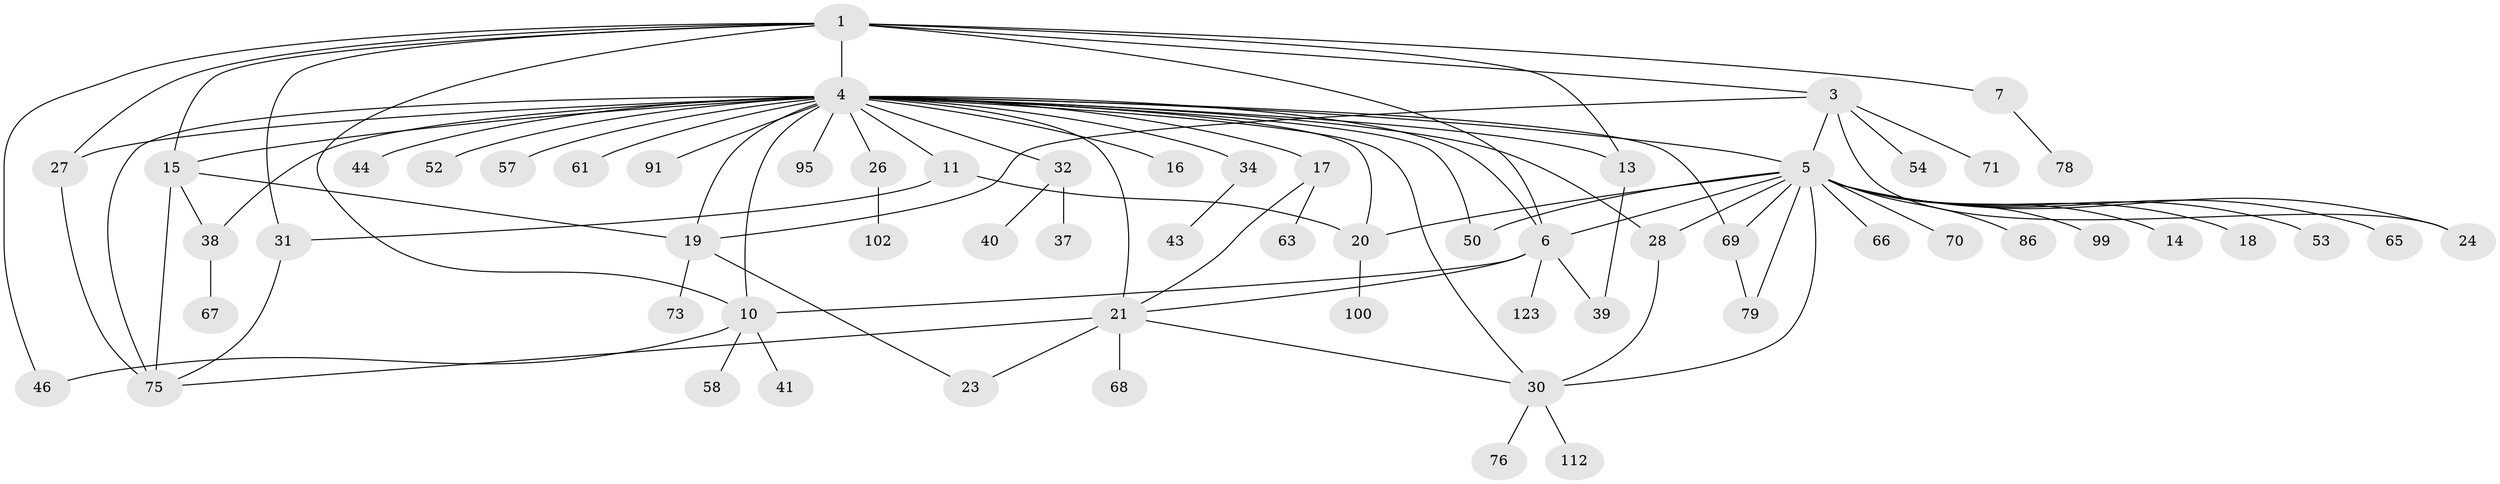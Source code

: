 // original degree distribution, {6: 0.016129032258064516, 14: 0.008064516129032258, 7: 0.03225806451612903, 23: 0.008064516129032258, 10: 0.008064516129032258, 5: 0.04838709677419355, 2: 0.24193548387096775, 3: 0.0967741935483871, 8: 0.008064516129032258, 4: 0.056451612903225805, 1: 0.45161290322580644, 11: 0.016129032258064516, 9: 0.008064516129032258}
// Generated by graph-tools (version 1.1) at 2025/14/03/09/25 04:14:35]
// undirected, 62 vertices, 92 edges
graph export_dot {
graph [start="1"]
  node [color=gray90,style=filled];
  1 [super="+2+108+109"];
  3 [super="+33"];
  4 [super="+29+47"];
  5 [super="+9+64+80"];
  6 [super="+12+8"];
  7;
  10 [super="+62+25+101"];
  11 [super="+97+89"];
  13 [super="+51+113+120"];
  14;
  15 [super="+56+81+84+118+119+94+111+114"];
  16;
  17 [super="+36"];
  18;
  19;
  20;
  21 [super="+72+85"];
  23;
  24;
  26;
  27 [super="+104+45"];
  28;
  30 [super="+35+107"];
  31;
  32;
  34;
  37;
  38 [super="+74"];
  39 [super="+48+77"];
  40;
  41;
  43;
  44;
  46 [super="+82"];
  50;
  52 [super="+88"];
  53;
  54;
  57;
  58;
  61;
  63;
  65;
  66;
  67;
  68;
  69 [super="+103"];
  70;
  71 [super="+96"];
  73;
  75 [super="+116"];
  76 [super="+90"];
  78;
  79 [super="+98"];
  86;
  91;
  95;
  99;
  100;
  102;
  112;
  123;
  1 -- 15 [weight=2];
  1 -- 27;
  1 -- 3;
  1 -- 4 [weight=3];
  1 -- 6;
  1 -- 7;
  1 -- 10;
  1 -- 13;
  1 -- 46;
  1 -- 31;
  3 -- 5;
  3 -- 19;
  3 -- 24;
  3 -- 71;
  3 -- 54;
  4 -- 11 [weight=2];
  4 -- 13 [weight=2];
  4 -- 16;
  4 -- 17;
  4 -- 19;
  4 -- 20;
  4 -- 26;
  4 -- 34;
  4 -- 38 [weight=2];
  4 -- 44 [weight=2];
  4 -- 50;
  4 -- 52;
  4 -- 91;
  4 -- 95;
  4 -- 5 [weight=2];
  4 -- 6;
  4 -- 32;
  4 -- 10 [weight=3];
  4 -- 75;
  4 -- 15 [weight=2];
  4 -- 21 [weight=2];
  4 -- 57;
  4 -- 61;
  4 -- 69;
  4 -- 28;
  4 -- 30;
  4 -- 27;
  5 -- 6;
  5 -- 28;
  5 -- 79;
  5 -- 86;
  5 -- 99;
  5 -- 65;
  5 -- 66;
  5 -- 70;
  5 -- 14;
  5 -- 18;
  5 -- 50;
  5 -- 20;
  5 -- 53;
  5 -- 24;
  5 -- 30;
  5 -- 69;
  6 -- 10;
  6 -- 21;
  6 -- 39;
  6 -- 123;
  7 -- 78;
  10 -- 41;
  10 -- 58;
  10 -- 46;
  11 -- 20;
  11 -- 31;
  13 -- 39;
  15 -- 38;
  15 -- 75;
  15 -- 19;
  17 -- 21;
  17 -- 63;
  19 -- 23;
  19 -- 73;
  20 -- 100;
  21 -- 23;
  21 -- 68;
  21 -- 75;
  21 -- 30;
  26 -- 102;
  27 -- 75;
  28 -- 30;
  30 -- 76;
  30 -- 112;
  31 -- 75;
  32 -- 37;
  32 -- 40;
  34 -- 43;
  38 -- 67;
  69 -- 79;
}

